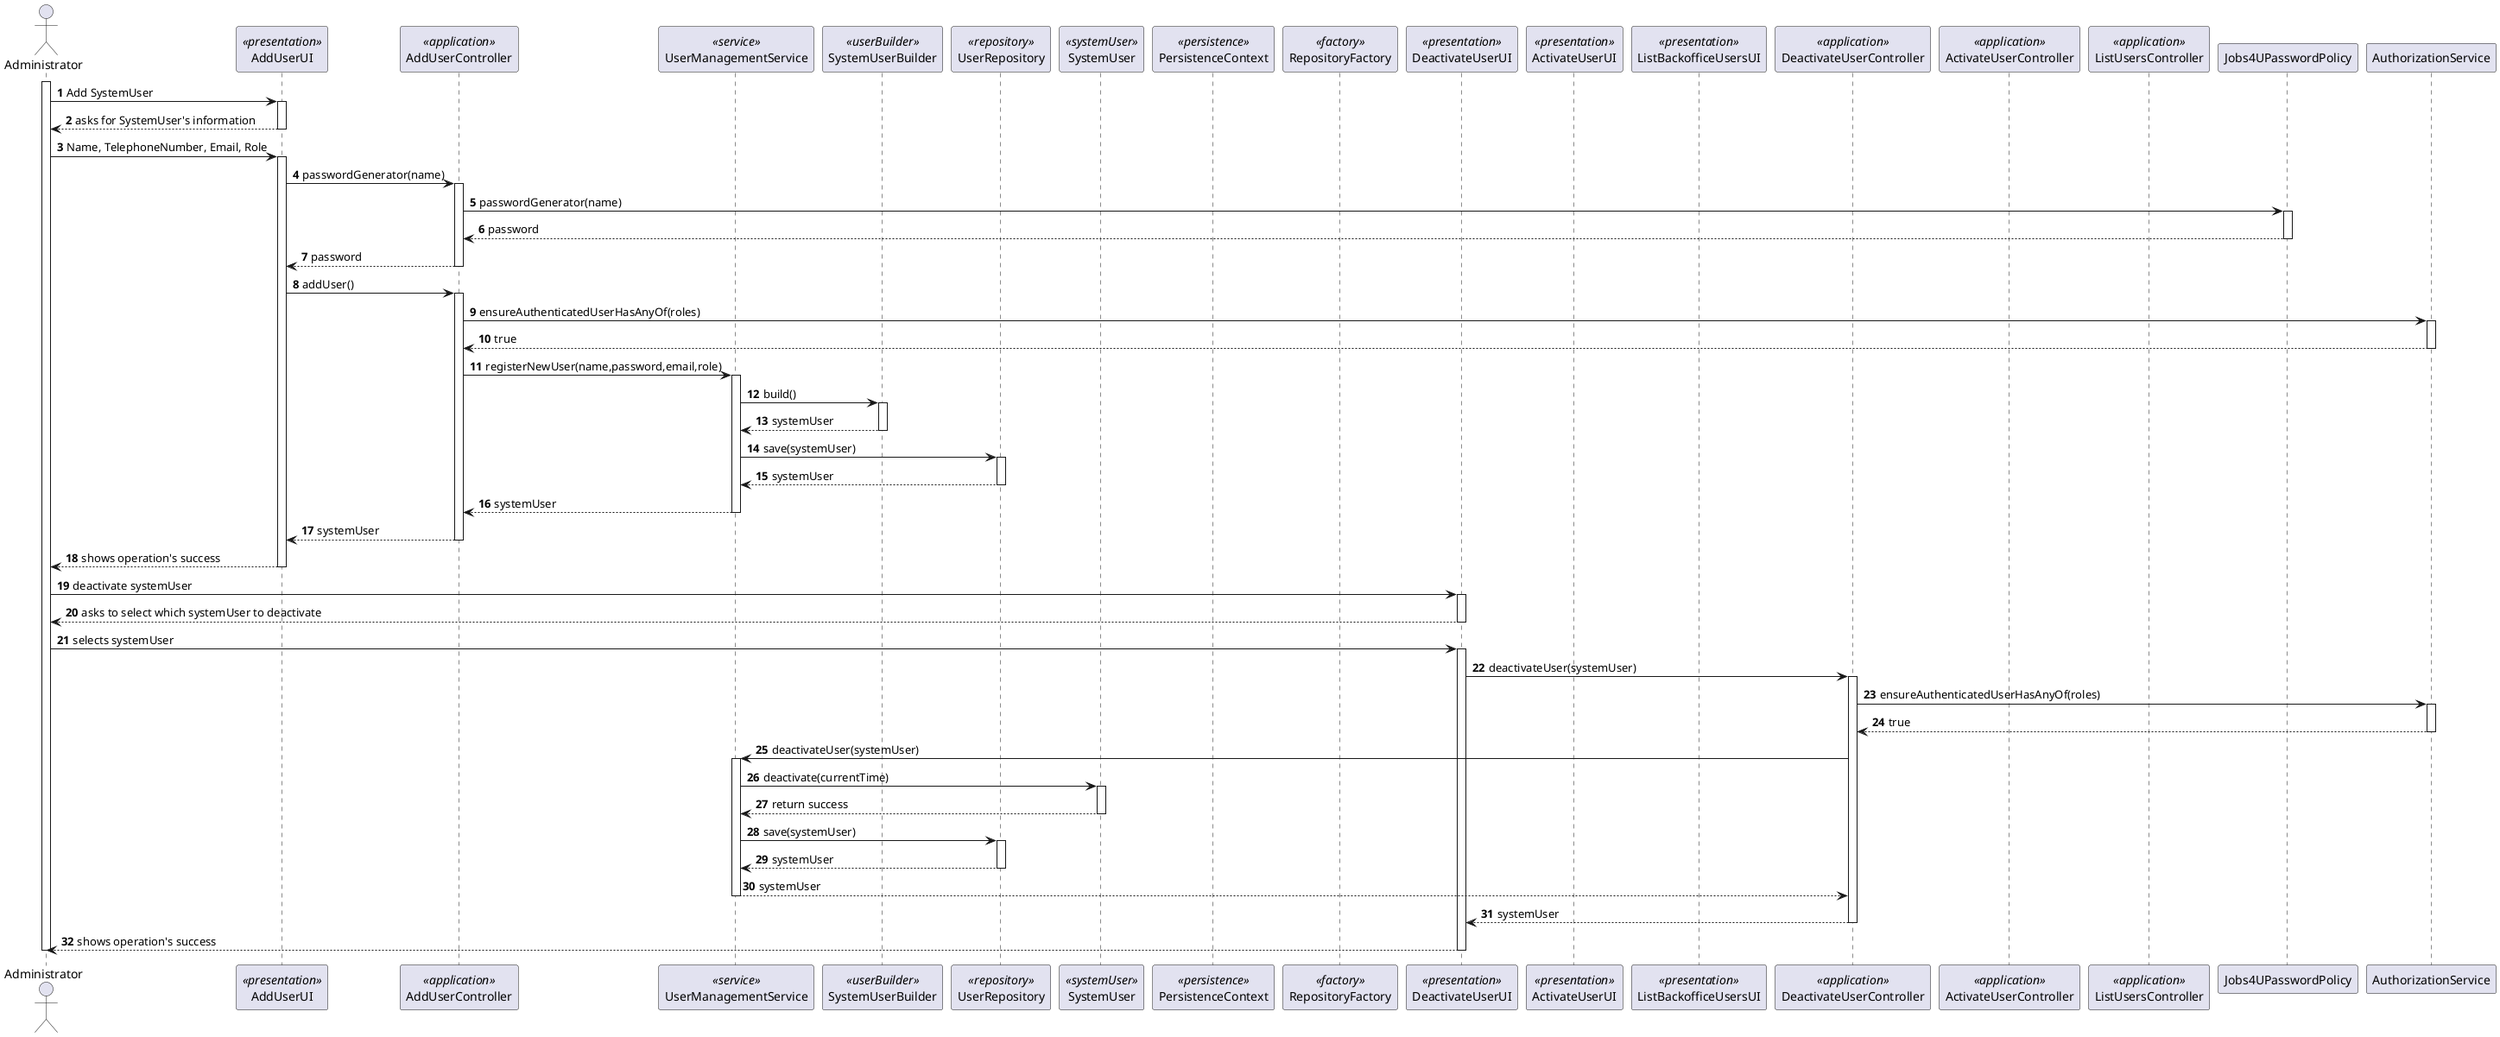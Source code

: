 @startuml
autonumber


actor Administrator

participant AddUserUI <<presentation>>
participant AddUserController<<application>>
participant UserManagementService <<service>>
participant SystemUserBuilder <<userBuilder>>
participant UserRepository <<repository>>
participant SystemUser <<systemUser>>
participant PersistenceContext<<persistence>>
participant RepositoryFactory<<factory>>

participant DeactivateUserUI <<presentation>>
participant ActivateUserUI <<presentation>>
participant ListBackofficeUsersUI <<presentation>>

participant DeactivateUserController<<application>>
participant ActivateUserController<<application>>
participant ListUsersController<<application>>




activate Administrator


    Administrator -> AddUserUI: Add SystemUser

        activate AddUserUI

    AddUserUI --> Administrator: asks for SystemUser's information

        deactivate AddUserUI

    Administrator -> AddUserUI: Name, TelephoneNumber, Email, Role

        activate AddUserUI

    AddUserUI -> AddUserController: passwordGenerator(name)

        activate AddUserController

    AddUserController -> Jobs4UPasswordPolicy: passwordGenerator(name)

        activate Jobs4UPasswordPolicy

    Jobs4UPasswordPolicy --> AddUserController: password

        deactivate Jobs4UPasswordPolicy

    AddUserController --> AddUserUI: password

        deactivate AddUserController

    AddUserUI -> AddUserController: addUser()

        activate AddUserController

    AddUserController -> AuthorizationService: ensureAuthenticatedUserHasAnyOf(roles)

        activate AuthorizationService

    AuthorizationService --> AddUserController: true

        deactivate AuthorizationService

    AddUserController -> UserManagementService: registerNewUser(name,password,email,role)

        activate UserManagementService

    UserManagementService -> SystemUserBuilder: build()
        activate SystemUserBuilder

    SystemUserBuilder --> UserManagementService: systemUser

        deactivate SystemUserBuilder

    UserManagementService -> UserRepository: save(systemUser)

        activate UserRepository

    UserRepository --> UserManagementService: systemUser

        deactivate UserRepository

    UserManagementService --> AddUserController: systemUser

        deactivate UserManagementService

    AddUserController --> AddUserUI: systemUser

        deactivate AddUserController

    AddUserUI --> Administrator : shows operation's success

        deactivate AddUserUI



    Administrator -> DeactivateUserUI: deactivate systemUser

        activate DeactivateUserUI

    DeactivateUserUI --> Administrator: asks to select which systemUser to deactivate

        deactivate DeactivateUserUI

    Administrator -> DeactivateUserUI: selects systemUser

        activate DeactivateUserUI

    DeactivateUserUI -> DeactivateUserController: deactivateUser(systemUser)

        activate DeactivateUserController

    DeactivateUserController -> AuthorizationService: ensureAuthenticatedUserHasAnyOf(roles)

        activate AuthorizationService

    AuthorizationService --> DeactivateUserController: true

        deactivate AuthorizationService

    DeactivateUserController -> UserManagementService: deactivateUser(systemUser)

        activate UserManagementService

    UserManagementService -> SystemUser: deactivate(currentTime)
        activate SystemUser

    SystemUser --> UserManagementService: return success

        deactivate SystemUser

    UserManagementService -> UserRepository: save(systemUser)

        activate UserRepository

    UserRepository --> UserManagementService: systemUser

        deactivate UserRepository

    UserManagementService --> DeactivateUserController: systemUser

        deactivate UserManagementService

    DeactivateUserController --> DeactivateUserUI: systemUser

        deactivate DeactivateUserController

    DeactivateUserUI --> Administrator : shows operation's success

        deactivate DeactivateUserUI

        deactivate Administrator

@enduml